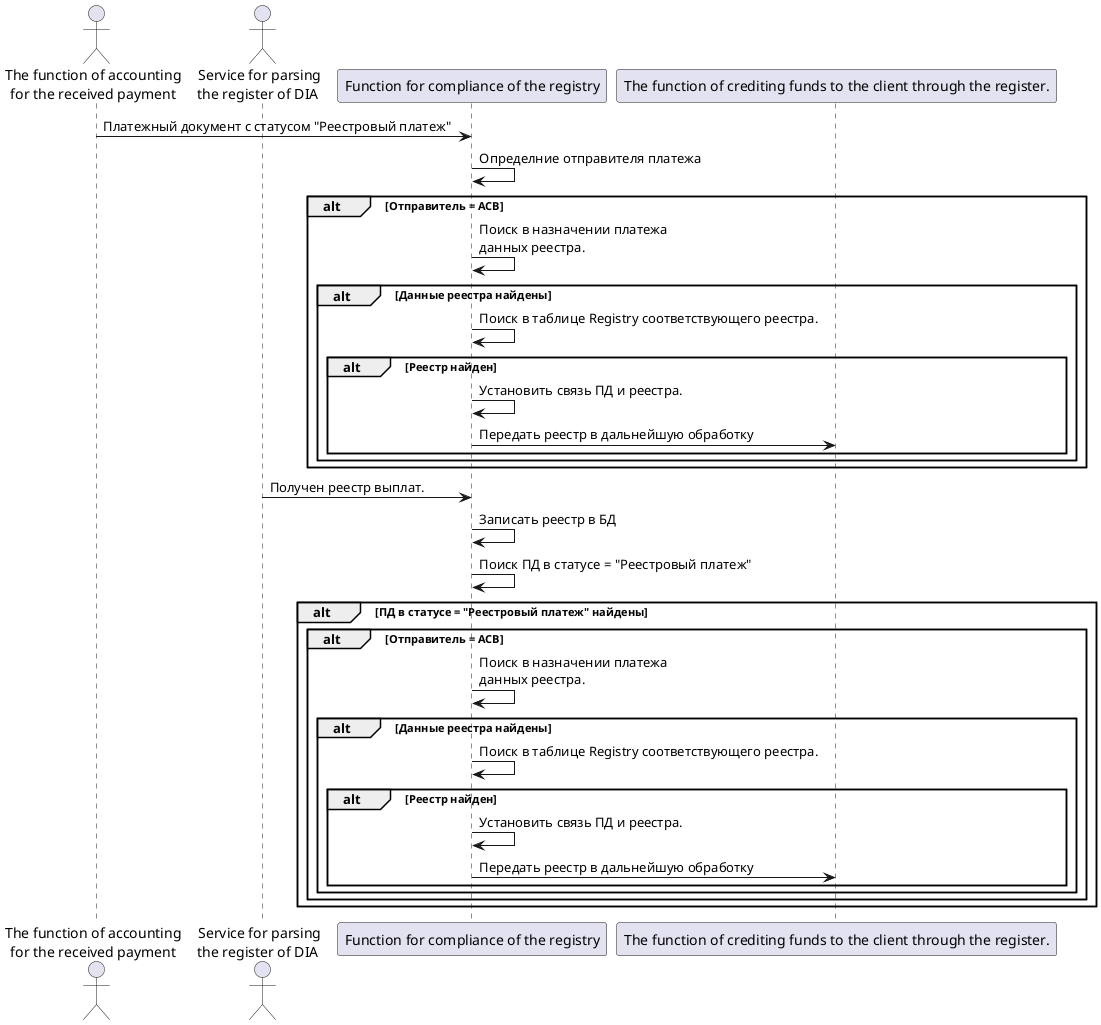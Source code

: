 @startuml

actor "The function of accounting\nfor the received payment" as camt
actor "Service for parsing\nthe register of DIA " as dia
participant "Function for compliance of the registry" as fcr
participant "The function of crediting funds to the client through the register." as pay

camt -> fcr : Платежный документ с статусом "Реестровый платеж"
fcr -> fcr : Определние отправителя платежа
alt Отправитель = АСВ
    fcr -> fcr : Поиск в назначении платежа\nданных реестра.
    alt Данные реестра найдены
        fcr -> fcr : Поиск в таблице Registry соответствующего реестра.
        alt Реестр найден
            fcr -> fcr : Установить связь ПД и реестра.
            fcr -> pay : Передать реестр в дальнейшую обработку
        end
    end
end

dia -> fcr : Получен реестр выплат.
fcr -> fcr : Записать реестр в БД
fcr -> fcr : Поиск ПД в статусе = "Реестровый платеж"
alt ПД в статусе = "Реестровый платеж" найдены
    alt Отправитель = АСВ
        fcr -> fcr : Поиск в назначении платежа\nданных реестра.
        alt Данные реестра найдены
            fcr -> fcr : Поиск в таблице Registry соответствующего реестра.
            alt Реестр найден
                fcr -> fcr : Установить связь ПД и реестра.
                fcr -> pay : Передать реестр в дальнейшую обработку
            end
        end
    end
end

@enduml
